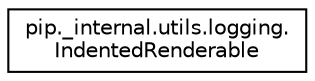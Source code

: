 digraph "Graphical Class Hierarchy"
{
 // LATEX_PDF_SIZE
  edge [fontname="Helvetica",fontsize="10",labelfontname="Helvetica",labelfontsize="10"];
  node [fontname="Helvetica",fontsize="10",shape=record];
  rankdir="LR";
  Node0 [label="pip._internal.utils.logging.\lIndentedRenderable",height=0.2,width=0.4,color="black", fillcolor="white", style="filled",URL="$classpip_1_1__internal_1_1utils_1_1logging_1_1IndentedRenderable.html",tooltip=" "];
}
